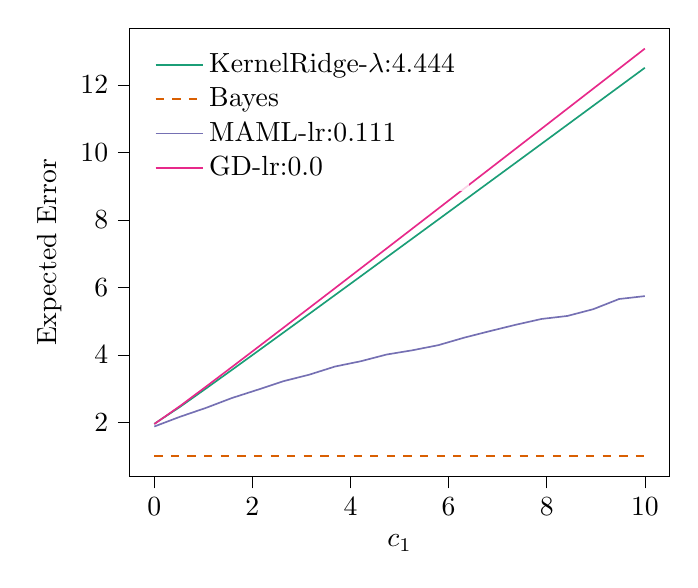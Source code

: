 % This file was created with tikzplotlib v0.10.1.
\begin{tikzpicture}

\definecolor{chocolate217952}{RGB}{217,95,2}
\definecolor{darkcyan27158119}{RGB}{27,158,119}
\definecolor{darkgray176}{RGB}{176,176,176}
\definecolor{deeppink23141138}{RGB}{231,41,138}
\definecolor{lightslategray117112179}{RGB}{117,112,179}

\begin{axis}[
legend cell align={left},
legend style={
  fill opacity=0.8,
  draw opacity=1,
  text opacity=1,
  at={(0.03,0.97)},
  anchor=north west,
  draw=none
},
tick align=outside,
tick pos=left,
x grid style={darkgray176},
xlabel={\(\displaystyle c_{1}\)},
xmin=-0.499, xmax=10.5,
xtick style={color=black},
y grid style={darkgray176},
ylabel={Expected Error},
ymin=0.397, ymax=13.685,
ytick style={color=black}
]
\addplot [semithick, darkcyan27158119]
table {%
0.001 1.96
0.527 2.464
1.054 3.006
1.58 3.555
2.106 4.108
2.632 4.663
3.159 5.219
3.685 5.777
4.211 6.335
4.737 6.895
5.264 7.455
5.79 8.015
6.316 8.576
6.842 9.137
7.369 9.699
7.895 10.261
8.421 10.824
8.947 11.387
9.474 11.95
10 12.513
};
\addlegendentry{KernelRidge-$\lambda$:4.444}
\addplot [semithick, chocolate217952, dashed]
table {%
0.001 1.001
0.527 1.001
1.054 1.001
1.58 1.001
2.106 1.001
2.632 1.001
3.159 1.001
3.685 1.001
4.211 1.001
4.737 1.001
5.264 1.001
5.79 1.001
6.316 1.001
6.842 1.001
7.369 1.001
7.895 1.001
8.421 1.001
8.947 1.001
9.474 1.001
10 1.001
};
\addlegendentry{Bayes}
\addplot [semithick, lightslategray117112179]
table {%
0.001 1.88
0.527 2.17
1.054 2.432
1.58 2.723
2.106 2.969
2.632 3.223
3.159 3.416
3.685 3.658
4.211 3.815
4.737 4.014
5.264 4.14
5.79 4.291
6.316 4.513
6.842 4.708
7.369 4.896
7.895 5.068
8.421 5.157
8.947 5.357
9.474 5.659
10 5.745
};
\addlegendentry{MAML-lr:0.111}
\addplot [semithick, deeppink23141138]
table {%
0.001 1.953
0.527 2.489
1.054 3.061
1.58 3.64
2.106 4.223
2.632 4.807
3.159 5.394
3.685 5.981
4.211 6.57
4.737 7.159
5.264 7.75
5.79 8.34
6.316 8.932
6.842 9.523
7.369 10.116
7.895 10.708
8.421 11.301
8.947 11.894
9.474 12.487
10 13.081
};
\addlegendentry{GD-lr:0.0}
\end{axis}

\end{tikzpicture}

